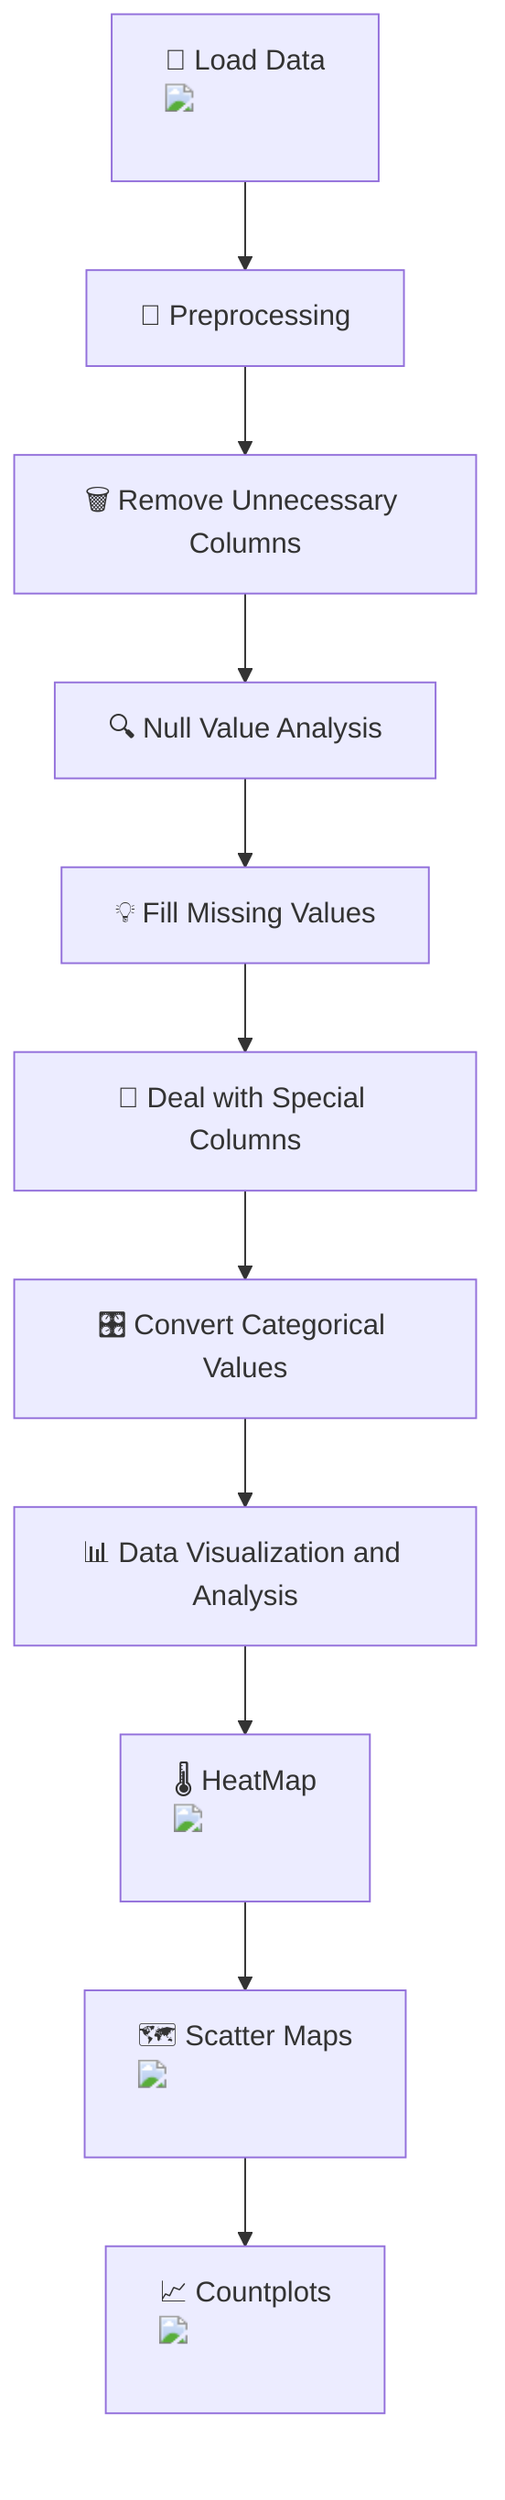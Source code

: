 graph TD;
    A["📂 Load Data <img src='file.svg'/> <br/>"] --> B["🔄 Preprocessing"];
    B --> C["🗑️ Remove Unnecessary Columns"];
    C --> D["🔍 Null Value Analysis"];
    D --> E["💡 Fill Missing Values"];
    E --> F["📍 Deal with Special Columns"];
    F --> G["🎛️ Convert Categorical Values"];
    G --> H["📊 Data Visualization and Analysis"];
    H --> I["🌡️ HeatMap <img src='dummy_plots/heatmap_template.svg'/> <br/>"];
    I --> J["🗺️ Scatter Maps <img src='dummy_plots/scatter_plot_template.svg'/> <br/>"];
    J --> K["📈 Countplots <img src='dummy_plots/barplot_template.svg'/> <br/>"];